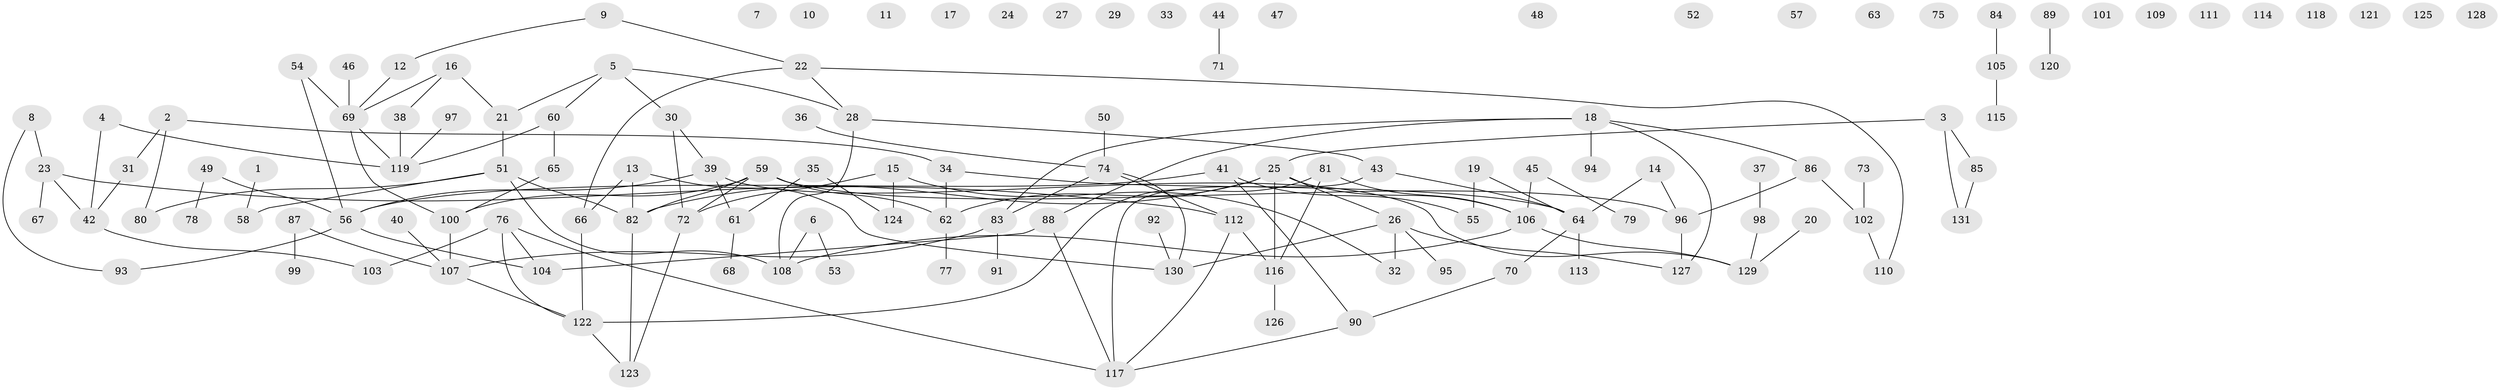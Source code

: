 // Generated by graph-tools (version 1.1) at 2025/39/03/09/25 04:39:26]
// undirected, 131 vertices, 147 edges
graph export_dot {
graph [start="1"]
  node [color=gray90,style=filled];
  1;
  2;
  3;
  4;
  5;
  6;
  7;
  8;
  9;
  10;
  11;
  12;
  13;
  14;
  15;
  16;
  17;
  18;
  19;
  20;
  21;
  22;
  23;
  24;
  25;
  26;
  27;
  28;
  29;
  30;
  31;
  32;
  33;
  34;
  35;
  36;
  37;
  38;
  39;
  40;
  41;
  42;
  43;
  44;
  45;
  46;
  47;
  48;
  49;
  50;
  51;
  52;
  53;
  54;
  55;
  56;
  57;
  58;
  59;
  60;
  61;
  62;
  63;
  64;
  65;
  66;
  67;
  68;
  69;
  70;
  71;
  72;
  73;
  74;
  75;
  76;
  77;
  78;
  79;
  80;
  81;
  82;
  83;
  84;
  85;
  86;
  87;
  88;
  89;
  90;
  91;
  92;
  93;
  94;
  95;
  96;
  97;
  98;
  99;
  100;
  101;
  102;
  103;
  104;
  105;
  106;
  107;
  108;
  109;
  110;
  111;
  112;
  113;
  114;
  115;
  116;
  117;
  118;
  119;
  120;
  121;
  122;
  123;
  124;
  125;
  126;
  127;
  128;
  129;
  130;
  131;
  1 -- 58;
  2 -- 31;
  2 -- 34;
  2 -- 80;
  3 -- 25;
  3 -- 85;
  3 -- 131;
  4 -- 42;
  4 -- 119;
  5 -- 21;
  5 -- 28;
  5 -- 30;
  5 -- 60;
  6 -- 53;
  6 -- 108;
  8 -- 23;
  8 -- 93;
  9 -- 12;
  9 -- 22;
  12 -- 69;
  13 -- 66;
  13 -- 82;
  13 -- 130;
  14 -- 64;
  14 -- 96;
  15 -- 32;
  15 -- 72;
  15 -- 124;
  16 -- 21;
  16 -- 38;
  16 -- 69;
  18 -- 83;
  18 -- 86;
  18 -- 88;
  18 -- 94;
  18 -- 127;
  19 -- 55;
  19 -- 64;
  20 -- 129;
  21 -- 51;
  22 -- 28;
  22 -- 66;
  22 -- 110;
  23 -- 42;
  23 -- 67;
  23 -- 112;
  25 -- 26;
  25 -- 62;
  25 -- 82;
  25 -- 106;
  25 -- 116;
  26 -- 32;
  26 -- 95;
  26 -- 127;
  26 -- 130;
  28 -- 43;
  28 -- 108;
  30 -- 39;
  30 -- 72;
  31 -- 42;
  34 -- 62;
  34 -- 64;
  35 -- 61;
  35 -- 124;
  36 -- 74;
  37 -- 98;
  38 -- 119;
  39 -- 56;
  39 -- 61;
  39 -- 129;
  40 -- 107;
  41 -- 55;
  41 -- 56;
  41 -- 90;
  42 -- 103;
  43 -- 64;
  43 -- 117;
  44 -- 71;
  45 -- 79;
  45 -- 106;
  46 -- 69;
  49 -- 56;
  49 -- 78;
  50 -- 74;
  51 -- 58;
  51 -- 80;
  51 -- 82;
  51 -- 108;
  54 -- 56;
  54 -- 69;
  56 -- 93;
  56 -- 104;
  59 -- 62;
  59 -- 72;
  59 -- 82;
  59 -- 96;
  59 -- 100;
  60 -- 65;
  60 -- 119;
  61 -- 68;
  62 -- 77;
  64 -- 70;
  64 -- 113;
  65 -- 100;
  66 -- 122;
  69 -- 100;
  69 -- 119;
  70 -- 90;
  72 -- 123;
  73 -- 102;
  74 -- 83;
  74 -- 112;
  74 -- 130;
  76 -- 103;
  76 -- 104;
  76 -- 117;
  76 -- 122;
  81 -- 106;
  81 -- 116;
  81 -- 122;
  82 -- 123;
  83 -- 91;
  83 -- 107;
  84 -- 105;
  85 -- 131;
  86 -- 96;
  86 -- 102;
  87 -- 99;
  87 -- 107;
  88 -- 104;
  88 -- 117;
  89 -- 120;
  90 -- 117;
  92 -- 130;
  96 -- 127;
  97 -- 119;
  98 -- 129;
  100 -- 107;
  102 -- 110;
  105 -- 115;
  106 -- 108;
  106 -- 129;
  107 -- 122;
  112 -- 116;
  112 -- 117;
  116 -- 126;
  122 -- 123;
}
